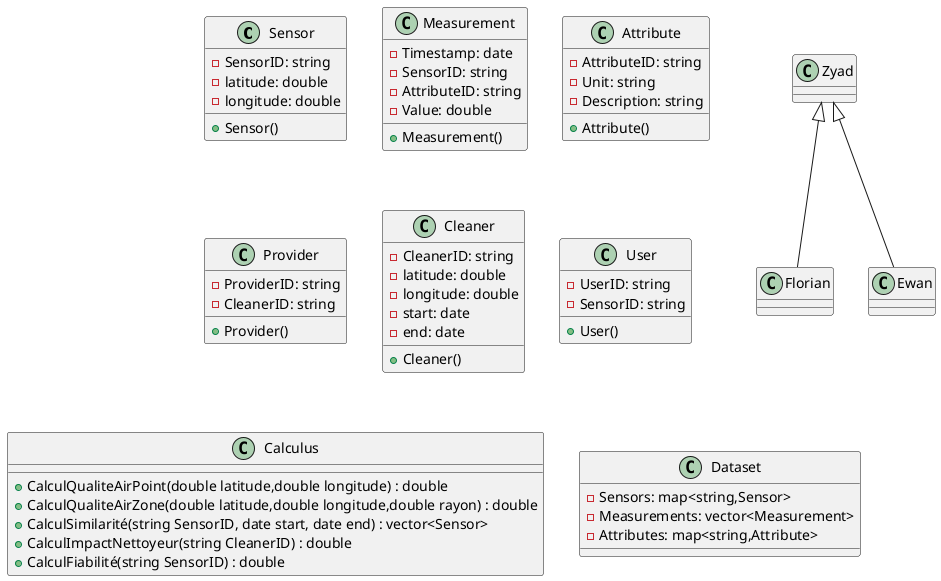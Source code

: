 @startuml
class Sensor {
  -SensorID: string
  -latitude: double
  -longitude: double
  +Sensor()

}

class Measurement {
  -Timestamp: date
  -SensorID: string
  -AttributeID: string
  -Value: double
  +Measurement()
}

class Attribute {
  -AttributeID: string
  -Unit: string
  -Description: string
  +Attribute()
}

class Provider {
  -ProviderID: string
  -CleanerID: string
  +Provider()
}

class Cleaner {
    -CleanerID: string
    -latitude: double
    -longitude: double
    -start: date
    -end: date
    +Cleaner()
}

class User {
    -UserID: string
    -SensorID: string
    +User()
}

class Calculus {
    +CalculQualiteAirPoint(double latitude,double longitude) : double
    +CalculQualiteAirZone(double latitude,double longitude,double rayon) : double
    +CalculSimilarité(string SensorID, date start, date end) : vector<Sensor>
    +CalculImpactNettoyeur(string CleanerID) : double
    +CalculFiabilité(string SensorID) : double
}

class Dataset {
  -Sensors: map<string,Sensor>
  -Measurements: vector<Measurement>
  -Attributes: map<string,Attribute>
}

Zyad <|-- Florian
Zyad <|-- Ewan
@enduml

